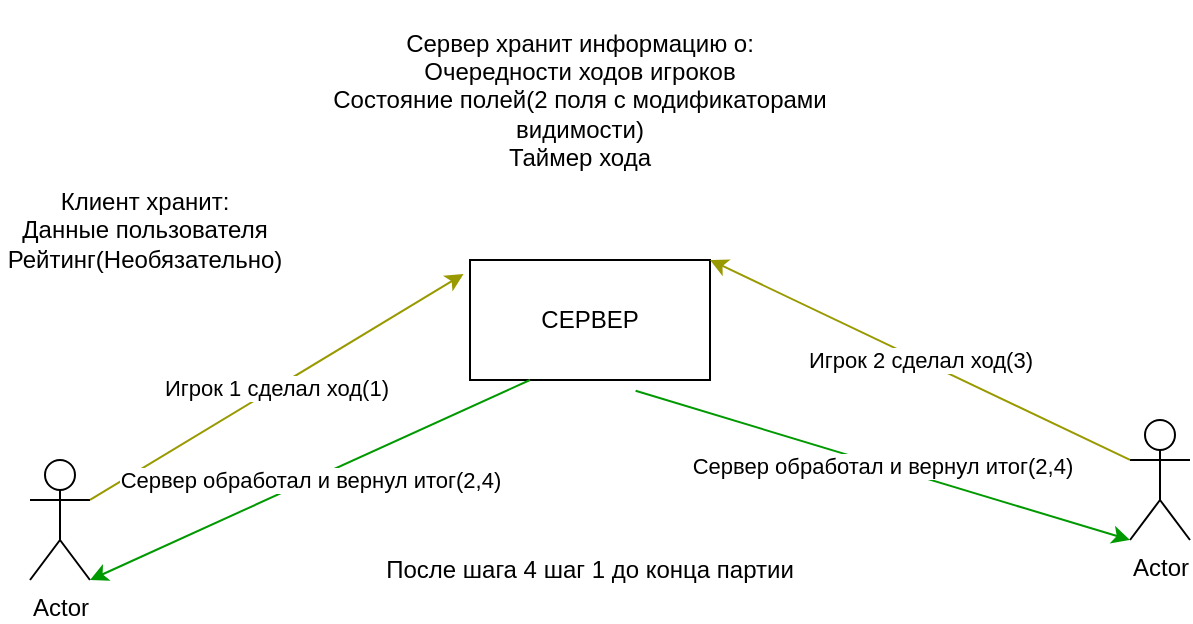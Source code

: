 <mxfile version="21.1.5" type="device">
  <diagram name="Страница 1" id="Dxz2ZNsp2zKev1REYlZI">
    <mxGraphModel dx="1002" dy="553" grid="1" gridSize="10" guides="1" tooltips="1" connect="1" arrows="1" fold="1" page="1" pageScale="1" pageWidth="827" pageHeight="1169" math="0" shadow="0">
      <root>
        <mxCell id="0" />
        <mxCell id="1" parent="0" />
        <mxCell id="5CUgKM17tgFGlfs3WcJ7-1" value="Actor" style="shape=umlActor;verticalLabelPosition=bottom;verticalAlign=top;html=1;outlineConnect=0;" vertex="1" parent="1">
          <mxGeometry x="60" y="230" width="30" height="60" as="geometry" />
        </mxCell>
        <mxCell id="5CUgKM17tgFGlfs3WcJ7-2" value="Actor" style="shape=umlActor;verticalLabelPosition=bottom;verticalAlign=top;html=1;outlineConnect=0;" vertex="1" parent="1">
          <mxGeometry x="610" y="210" width="30" height="60" as="geometry" />
        </mxCell>
        <mxCell id="5CUgKM17tgFGlfs3WcJ7-3" value="СЕРВЕР" style="rounded=0;whiteSpace=wrap;html=1;" vertex="1" parent="1">
          <mxGeometry x="280" y="130" width="120" height="60" as="geometry" />
        </mxCell>
        <mxCell id="5CUgKM17tgFGlfs3WcJ7-5" value="Игрок 1 сделал ход(1)" style="endArrow=classic;html=1;rounded=0;strokeColor=#999900;exitX=1;exitY=0.333;exitDx=0;exitDy=0;exitPerimeter=0;entryX=-0.027;entryY=0.117;entryDx=0;entryDy=0;entryPerimeter=0;" edge="1" parent="1" source="5CUgKM17tgFGlfs3WcJ7-1" target="5CUgKM17tgFGlfs3WcJ7-3">
          <mxGeometry width="50" height="50" relative="1" as="geometry">
            <mxPoint x="110" y="250" as="sourcePoint" />
            <mxPoint x="160" y="200" as="targetPoint" />
          </mxGeometry>
        </mxCell>
        <mxCell id="5CUgKM17tgFGlfs3WcJ7-6" value="Сервер обработал и вернул итог(2,4)" style="endArrow=classic;html=1;rounded=0;exitX=0.25;exitY=1;exitDx=0;exitDy=0;entryX=1;entryY=1;entryDx=0;entryDy=0;entryPerimeter=0;strokeColor=#009900;" edge="1" parent="1" source="5CUgKM17tgFGlfs3WcJ7-3" target="5CUgKM17tgFGlfs3WcJ7-1">
          <mxGeometry width="50" height="50" relative="1" as="geometry">
            <mxPoint x="220" y="300" as="sourcePoint" />
            <mxPoint x="270" y="250" as="targetPoint" />
          </mxGeometry>
        </mxCell>
        <mxCell id="5CUgKM17tgFGlfs3WcJ7-7" value="Сервер обработал и вернул итог(2,4)" style="endArrow=classic;html=1;rounded=0;exitX=0.69;exitY=1.09;exitDx=0;exitDy=0;entryX=0;entryY=1;entryDx=0;entryDy=0;entryPerimeter=0;strokeColor=#009900;exitPerimeter=0;" edge="1" parent="1" source="5CUgKM17tgFGlfs3WcJ7-3" target="5CUgKM17tgFGlfs3WcJ7-2">
          <mxGeometry width="50" height="50" relative="1" as="geometry">
            <mxPoint x="320" y="200" as="sourcePoint" />
            <mxPoint x="100" y="300" as="targetPoint" />
          </mxGeometry>
        </mxCell>
        <mxCell id="5CUgKM17tgFGlfs3WcJ7-10" value="Игрок 2 сделал ход(3)" style="endArrow=classic;html=1;rounded=0;strokeColor=#999900;exitX=0;exitY=0.333;exitDx=0;exitDy=0;exitPerimeter=0;entryX=1;entryY=0;entryDx=0;entryDy=0;" edge="1" parent="1" source="5CUgKM17tgFGlfs3WcJ7-2" target="5CUgKM17tgFGlfs3WcJ7-3">
          <mxGeometry width="50" height="50" relative="1" as="geometry">
            <mxPoint x="453" y="183" as="sourcePoint" />
            <mxPoint x="640" y="70" as="targetPoint" />
          </mxGeometry>
        </mxCell>
        <mxCell id="5CUgKM17tgFGlfs3WcJ7-12" value="После шага 4 шаг 1 до конца партии" style="text;html=1;strokeColor=none;fillColor=none;align=center;verticalAlign=middle;whiteSpace=wrap;rounded=0;" vertex="1" parent="1">
          <mxGeometry x="230" y="270" width="220" height="30" as="geometry" />
        </mxCell>
        <mxCell id="5CUgKM17tgFGlfs3WcJ7-13" value="Сервер хранит информацию о:&lt;br&gt;Очередности ходов игроков&lt;br&gt;Состояние полей(2 поля с модификаторами видимости)&lt;br&gt;Таймер хода" style="text;html=1;strokeColor=none;fillColor=none;align=center;verticalAlign=middle;whiteSpace=wrap;rounded=0;" vertex="1" parent="1">
          <mxGeometry x="180" width="310" height="100" as="geometry" />
        </mxCell>
        <mxCell id="5CUgKM17tgFGlfs3WcJ7-14" value="Клиент хранит:&lt;br&gt;Данные пользователя&lt;br&gt;Рейтинг(Необязательно)&lt;br&gt;" style="text;html=1;strokeColor=none;fillColor=none;align=center;verticalAlign=middle;whiteSpace=wrap;rounded=0;" vertex="1" parent="1">
          <mxGeometry x="45" y="100" width="145" height="30" as="geometry" />
        </mxCell>
      </root>
    </mxGraphModel>
  </diagram>
</mxfile>
